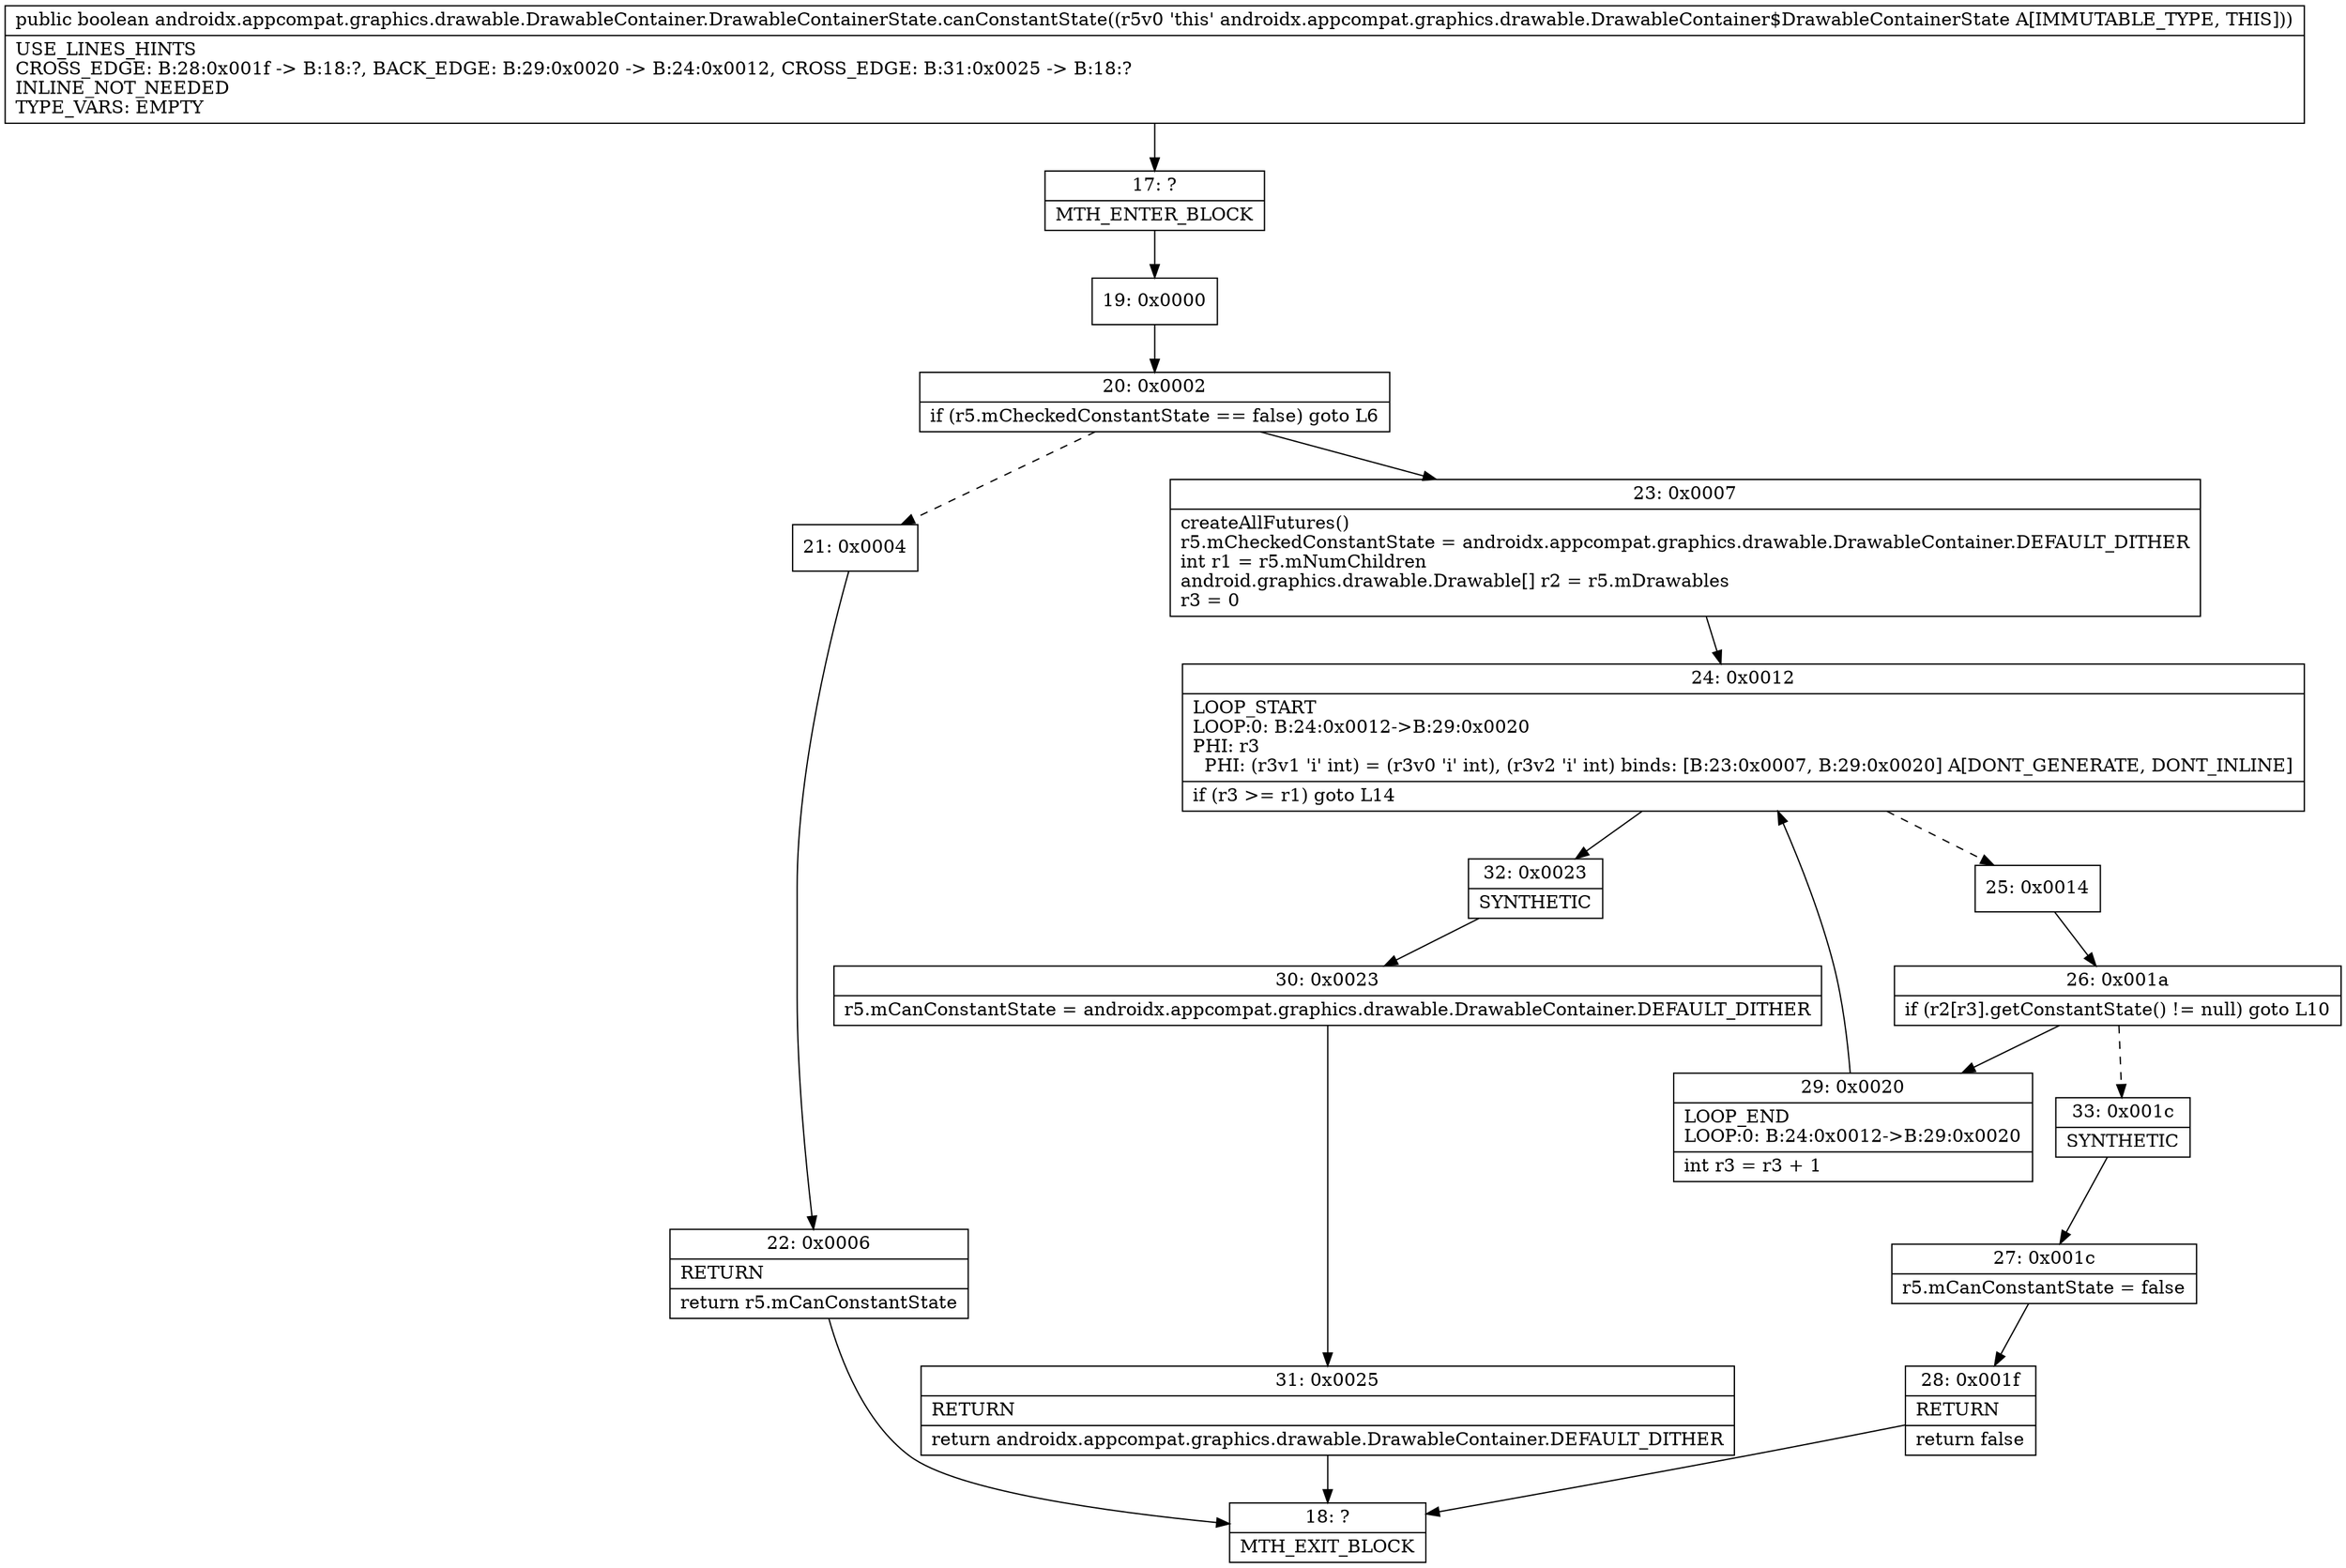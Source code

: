 digraph "CFG forandroidx.appcompat.graphics.drawable.DrawableContainer.DrawableContainerState.canConstantState()Z" {
Node_17 [shape=record,label="{17\:\ ?|MTH_ENTER_BLOCK\l}"];
Node_19 [shape=record,label="{19\:\ 0x0000}"];
Node_20 [shape=record,label="{20\:\ 0x0002|if (r5.mCheckedConstantState == false) goto L6\l}"];
Node_21 [shape=record,label="{21\:\ 0x0004}"];
Node_22 [shape=record,label="{22\:\ 0x0006|RETURN\l|return r5.mCanConstantState\l}"];
Node_18 [shape=record,label="{18\:\ ?|MTH_EXIT_BLOCK\l}"];
Node_23 [shape=record,label="{23\:\ 0x0007|createAllFutures()\lr5.mCheckedConstantState = androidx.appcompat.graphics.drawable.DrawableContainer.DEFAULT_DITHER\lint r1 = r5.mNumChildren\landroid.graphics.drawable.Drawable[] r2 = r5.mDrawables\lr3 = 0\l}"];
Node_24 [shape=record,label="{24\:\ 0x0012|LOOP_START\lLOOP:0: B:24:0x0012\-\>B:29:0x0020\lPHI: r3 \l  PHI: (r3v1 'i' int) = (r3v0 'i' int), (r3v2 'i' int) binds: [B:23:0x0007, B:29:0x0020] A[DONT_GENERATE, DONT_INLINE]\l|if (r3 \>= r1) goto L14\l}"];
Node_25 [shape=record,label="{25\:\ 0x0014}"];
Node_26 [shape=record,label="{26\:\ 0x001a|if (r2[r3].getConstantState() != null) goto L10\l}"];
Node_29 [shape=record,label="{29\:\ 0x0020|LOOP_END\lLOOP:0: B:24:0x0012\-\>B:29:0x0020\l|int r3 = r3 + 1\l}"];
Node_33 [shape=record,label="{33\:\ 0x001c|SYNTHETIC\l}"];
Node_27 [shape=record,label="{27\:\ 0x001c|r5.mCanConstantState = false\l}"];
Node_28 [shape=record,label="{28\:\ 0x001f|RETURN\l|return false\l}"];
Node_32 [shape=record,label="{32\:\ 0x0023|SYNTHETIC\l}"];
Node_30 [shape=record,label="{30\:\ 0x0023|r5.mCanConstantState = androidx.appcompat.graphics.drawable.DrawableContainer.DEFAULT_DITHER\l}"];
Node_31 [shape=record,label="{31\:\ 0x0025|RETURN\l|return androidx.appcompat.graphics.drawable.DrawableContainer.DEFAULT_DITHER\l}"];
MethodNode[shape=record,label="{public boolean androidx.appcompat.graphics.drawable.DrawableContainer.DrawableContainerState.canConstantState((r5v0 'this' androidx.appcompat.graphics.drawable.DrawableContainer$DrawableContainerState A[IMMUTABLE_TYPE, THIS]))  | USE_LINES_HINTS\lCROSS_EDGE: B:28:0x001f \-\> B:18:?, BACK_EDGE: B:29:0x0020 \-\> B:24:0x0012, CROSS_EDGE: B:31:0x0025 \-\> B:18:?\lINLINE_NOT_NEEDED\lTYPE_VARS: EMPTY\l}"];
MethodNode -> Node_17;Node_17 -> Node_19;
Node_19 -> Node_20;
Node_20 -> Node_21[style=dashed];
Node_20 -> Node_23;
Node_21 -> Node_22;
Node_22 -> Node_18;
Node_23 -> Node_24;
Node_24 -> Node_25[style=dashed];
Node_24 -> Node_32;
Node_25 -> Node_26;
Node_26 -> Node_29;
Node_26 -> Node_33[style=dashed];
Node_29 -> Node_24;
Node_33 -> Node_27;
Node_27 -> Node_28;
Node_28 -> Node_18;
Node_32 -> Node_30;
Node_30 -> Node_31;
Node_31 -> Node_18;
}

